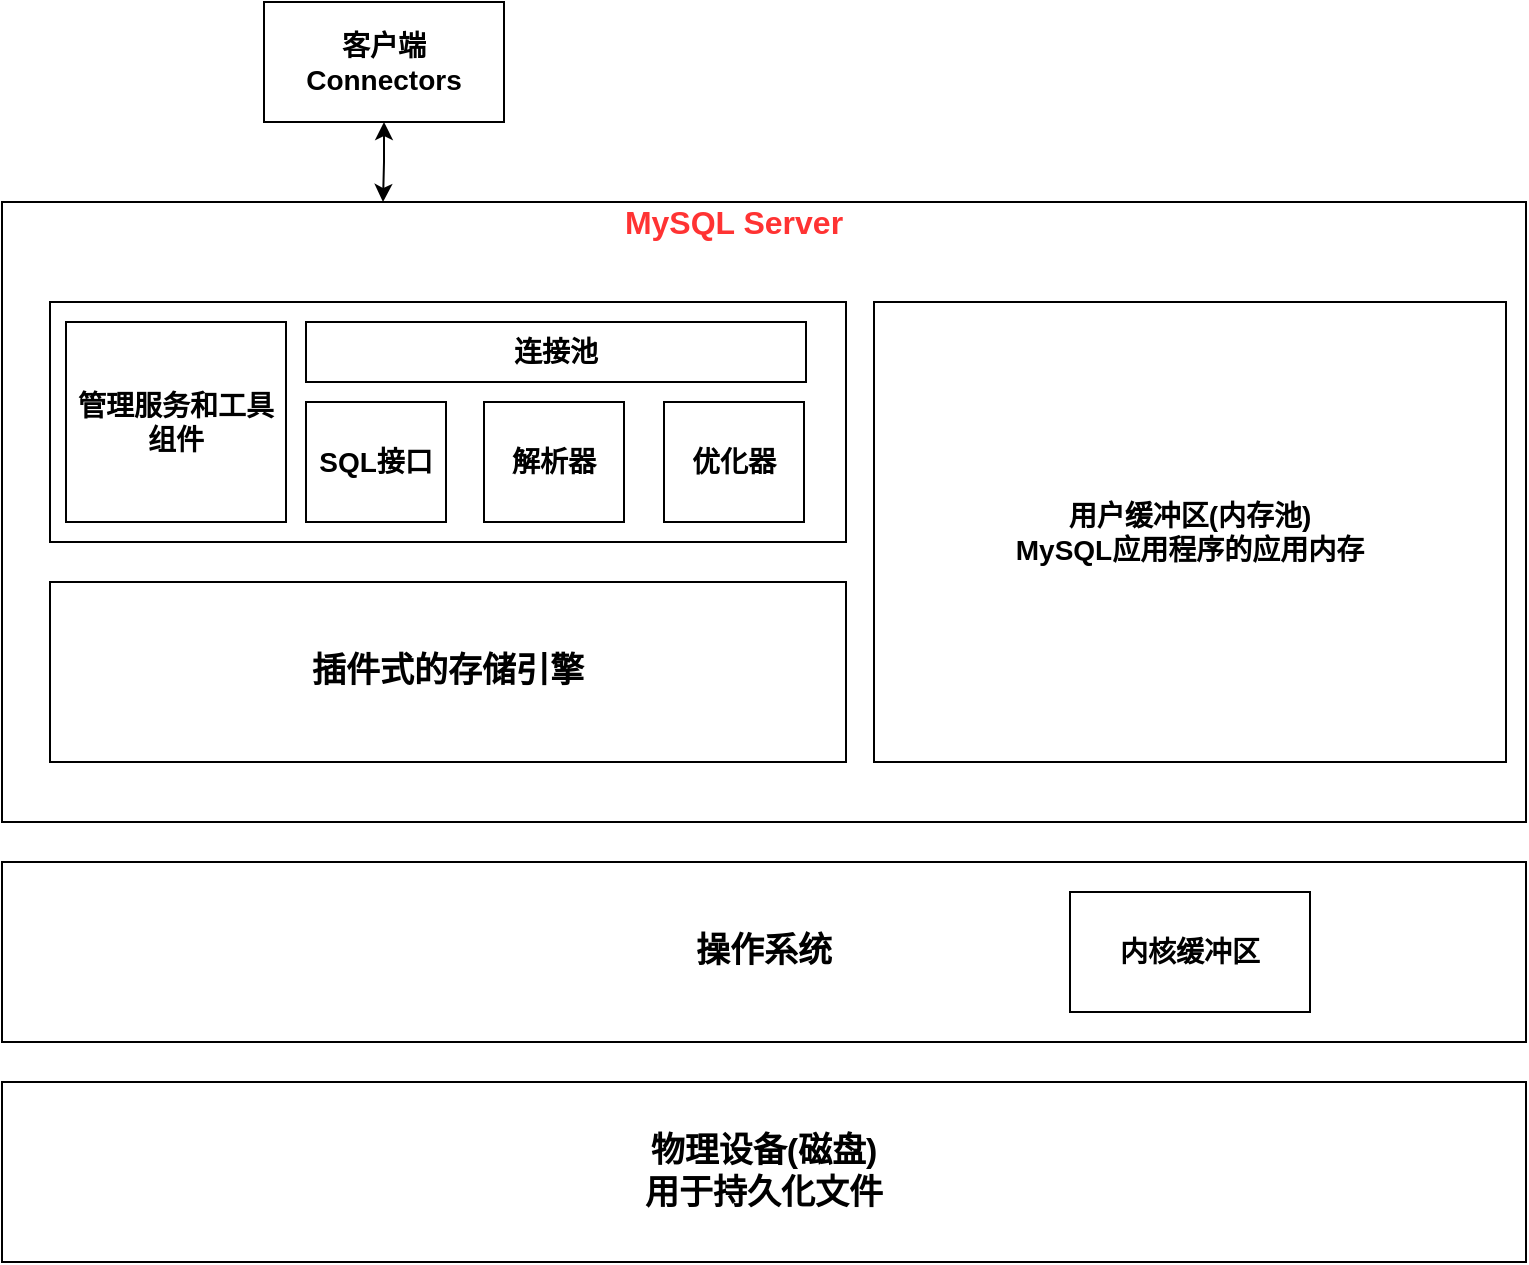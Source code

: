 <mxfile version="15.2.7" type="device"><diagram id="I_30fcbDyFsef9PGqXj8" name="第 1 页"><mxGraphModel dx="1024" dy="592" grid="1" gridSize="10" guides="1" tooltips="1" connect="1" arrows="1" fold="1" page="1" pageScale="1" pageWidth="827" pageHeight="1169" math="0" shadow="0"><root><mxCell id="0"/><mxCell id="1" parent="0"/><mxCell id="QL-xEYkYwP2-B8YoHHE0-5" style="edgeStyle=orthogonalEdgeStyle;rounded=0;orthogonalLoop=1;jettySize=auto;html=1;exitX=0.5;exitY=1;exitDx=0;exitDy=0;entryX=0.25;entryY=0;entryDx=0;entryDy=0;startArrow=classic;startFill=1;" parent="1" source="QL-xEYkYwP2-B8YoHHE0-1" target="QL-xEYkYwP2-B8YoHHE0-2" edge="1"><mxGeometry relative="1" as="geometry"/></mxCell><mxCell id="QL-xEYkYwP2-B8YoHHE0-1" value="&lt;b style=&quot;font-size: 14px&quot;&gt;客户端&lt;br&gt;Connectors&lt;/b&gt;" style="rounded=0;whiteSpace=wrap;html=1;" parent="1" vertex="1"><mxGeometry x="169" y="60" width="120" height="60" as="geometry"/></mxCell><mxCell id="QL-xEYkYwP2-B8YoHHE0-2" value="" style="rounded=0;whiteSpace=wrap;html=1;" parent="1" vertex="1"><mxGeometry x="38" y="160" width="762" height="310" as="geometry"/></mxCell><mxCell id="QL-xEYkYwP2-B8YoHHE0-3" value="&lt;b&gt;&lt;font style=&quot;font-size: 16px&quot; color=&quot;#ff3333&quot;&gt;MySQL Server&lt;/font&gt;&lt;/b&gt;" style="text;html=1;strokeColor=none;fillColor=none;align=center;verticalAlign=middle;whiteSpace=wrap;rounded=0;" parent="1" vertex="1"><mxGeometry x="344" y="160" width="120" height="20" as="geometry"/></mxCell><mxCell id="QL-xEYkYwP2-B8YoHHE0-7" value="" style="rounded=0;whiteSpace=wrap;html=1;" parent="1" vertex="1"><mxGeometry x="62" y="210" width="398" height="120" as="geometry"/></mxCell><mxCell id="QL-xEYkYwP2-B8YoHHE0-8" value="&lt;b&gt;&lt;font style=&quot;font-size: 14px&quot;&gt;管理服务和工具组件&lt;/font&gt;&lt;/b&gt;" style="rounded=0;whiteSpace=wrap;html=1;" parent="1" vertex="1"><mxGeometry x="70" y="220" width="110" height="100" as="geometry"/></mxCell><mxCell id="QL-xEYkYwP2-B8YoHHE0-9" value="&lt;b&gt;&lt;font style=&quot;font-size: 14px&quot;&gt;连接池&lt;/font&gt;&lt;/b&gt;" style="rounded=0;whiteSpace=wrap;html=1;" parent="1" vertex="1"><mxGeometry x="190" y="220" width="250" height="30" as="geometry"/></mxCell><mxCell id="QL-xEYkYwP2-B8YoHHE0-10" value="&lt;b&gt;&lt;font style=&quot;font-size: 14px&quot;&gt;SQL接口&lt;/font&gt;&lt;/b&gt;" style="rounded=0;whiteSpace=wrap;html=1;" parent="1" vertex="1"><mxGeometry x="190" y="260" width="70" height="60" as="geometry"/></mxCell><mxCell id="QL-xEYkYwP2-B8YoHHE0-11" value="&lt;b&gt;&lt;font style=&quot;font-size: 14px&quot;&gt;解析器&lt;/font&gt;&lt;/b&gt;&lt;span style=&quot;color: rgba(0 , 0 , 0 , 0) ; font-family: monospace ; font-size: 0px&quot;&gt;%3CmxGraphModel%3E%3Croot%3E%3CmxCell%20id%3D%220%22%2F%3E%3CmxCell%20id%3D%221%22%20parent%3D%220%22%2F%3E%3CmxCell%20id%3D%222%22%20value%3D%22%26lt%3Bb%26gt%3B%26lt%3Bfont%20style%3D%26quot%3Bfont-size%3A%2014px%26quot%3B%26gt%3BSQL%E6%8E%A5%E5%8F%A3%26lt%3B%2Ffont%26gt%3B%26lt%3B%2Fb%26gt%3B%22%20style%3D%22rounded%3D0%3BwhiteSpace%3Dwrap%3Bhtml%3D1%3B%22%20vertex%3D%221%22%20parent%3D%221%22%3E%3CmxGeometry%20x%3D%22230%22%20y%3D%22260%22%20width%3D%2270%22%20height%3D%2260%22%20as%3D%22geometry%22%2F%3E%3C%2FmxCell%3E%3C%2Froot%3E%3C%2FmxGraphModel%3E&lt;/span&gt;" style="rounded=0;whiteSpace=wrap;html=1;" parent="1" vertex="1"><mxGeometry x="279" y="260" width="70" height="60" as="geometry"/></mxCell><mxCell id="QL-xEYkYwP2-B8YoHHE0-12" value="&lt;span style=&quot;font-size: 14px&quot;&gt;&lt;b&gt;优化器&lt;/b&gt;&lt;/span&gt;" style="rounded=0;whiteSpace=wrap;html=1;" parent="1" vertex="1"><mxGeometry x="369" y="260" width="70" height="60" as="geometry"/></mxCell><mxCell id="QL-xEYkYwP2-B8YoHHE0-22" value="&lt;b&gt;&lt;font style=&quot;font-size: 17px&quot;&gt;插件式的存储引擎&lt;/font&gt;&lt;/b&gt;" style="rounded=0;whiteSpace=wrap;html=1;" parent="1" vertex="1"><mxGeometry x="62" y="350" width="398" height="90" as="geometry"/></mxCell><mxCell id="QL-xEYkYwP2-B8YoHHE0-23" value="&lt;b&gt;&lt;font style=&quot;font-size: 17px&quot;&gt;操作系统&lt;/font&gt;&lt;/b&gt;" style="rounded=0;whiteSpace=wrap;html=1;" parent="1" vertex="1"><mxGeometry x="38" y="490" width="762" height="90" as="geometry"/></mxCell><mxCell id="QL-xEYkYwP2-B8YoHHE0-25" value="&lt;span style=&quot;font-size: 14px&quot;&gt;&lt;b&gt;内核缓冲区&lt;/b&gt;&lt;/span&gt;" style="rounded=0;whiteSpace=wrap;html=1;" parent="1" vertex="1"><mxGeometry x="572" y="505" width="120" height="60" as="geometry"/></mxCell><mxCell id="ONBkLCnPhMJVQUOS_i0S-2" value="&lt;span style=&quot;font-size: 14px&quot;&gt;&lt;b&gt;用户缓冲区(内存池)&lt;br&gt;MySQL应用程序的应用内存&lt;br&gt;&lt;/b&gt;&lt;/span&gt;" style="rounded=0;whiteSpace=wrap;html=1;" parent="1" vertex="1"><mxGeometry x="474" y="210" width="316" height="230" as="geometry"/></mxCell><mxCell id="ONBkLCnPhMJVQUOS_i0S-3" value="&lt;b&gt;&lt;font style=&quot;font-size: 17px&quot;&gt;物理设备(磁盘)&lt;br&gt;用于持久化文件&lt;br&gt;&lt;/font&gt;&lt;/b&gt;" style="rounded=0;whiteSpace=wrap;html=1;" parent="1" vertex="1"><mxGeometry x="38" y="600" width="762" height="90" as="geometry"/></mxCell></root></mxGraphModel></diagram></mxfile>